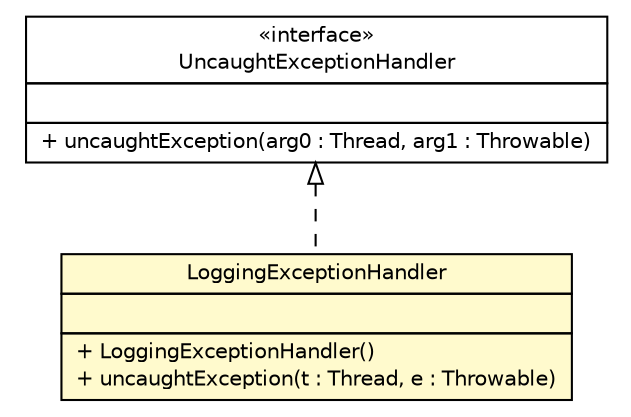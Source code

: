 #!/usr/local/bin/dot
#
# Class diagram 
# Generated by UMLGraph version R5_6 (http://www.umlgraph.org/)
#

digraph G {
	edge [fontname="Helvetica",fontsize=10,labelfontname="Helvetica",labelfontsize=10];
	node [fontname="Helvetica",fontsize=10,shape=plaintext];
	nodesep=0.25;
	ranksep=0.5;
	// sorcer.util.LoggingExceptionHandler
	c197123 [label=<<table title="sorcer.util.LoggingExceptionHandler" border="0" cellborder="1" cellspacing="0" cellpadding="2" port="p" bgcolor="lemonChiffon" href="./LoggingExceptionHandler.html">
		<tr><td><table border="0" cellspacing="0" cellpadding="1">
<tr><td align="center" balign="center"> LoggingExceptionHandler </td></tr>
		</table></td></tr>
		<tr><td><table border="0" cellspacing="0" cellpadding="1">
<tr><td align="left" balign="left">  </td></tr>
		</table></td></tr>
		<tr><td><table border="0" cellspacing="0" cellpadding="1">
<tr><td align="left" balign="left"> + LoggingExceptionHandler() </td></tr>
<tr><td align="left" balign="left"> + uncaughtException(t : Thread, e : Throwable) </td></tr>
		</table></td></tr>
		</table>>, URL="./LoggingExceptionHandler.html", fontname="Helvetica", fontcolor="black", fontsize=10.0];
	//sorcer.util.LoggingExceptionHandler implements java.lang.Thread.UncaughtExceptionHandler
	c197664:p -> c197123:p [dir=back,arrowtail=empty,style=dashed];
	// java.lang.Thread.UncaughtExceptionHandler
	c197664 [label=<<table title="java.lang.Thread.UncaughtExceptionHandler" border="0" cellborder="1" cellspacing="0" cellpadding="2" port="p">
		<tr><td><table border="0" cellspacing="0" cellpadding="1">
<tr><td align="center" balign="center"> &#171;interface&#187; </td></tr>
<tr><td align="center" balign="center"> UncaughtExceptionHandler </td></tr>
		</table></td></tr>
		<tr><td><table border="0" cellspacing="0" cellpadding="1">
<tr><td align="left" balign="left">  </td></tr>
		</table></td></tr>
		<tr><td><table border="0" cellspacing="0" cellpadding="1">
<tr><td align="left" balign="left"> + uncaughtException(arg0 : Thread, arg1 : Throwable) </td></tr>
		</table></td></tr>
		</table>>, URL="null", fontname="Helvetica", fontcolor="black", fontsize=10.0];
}


